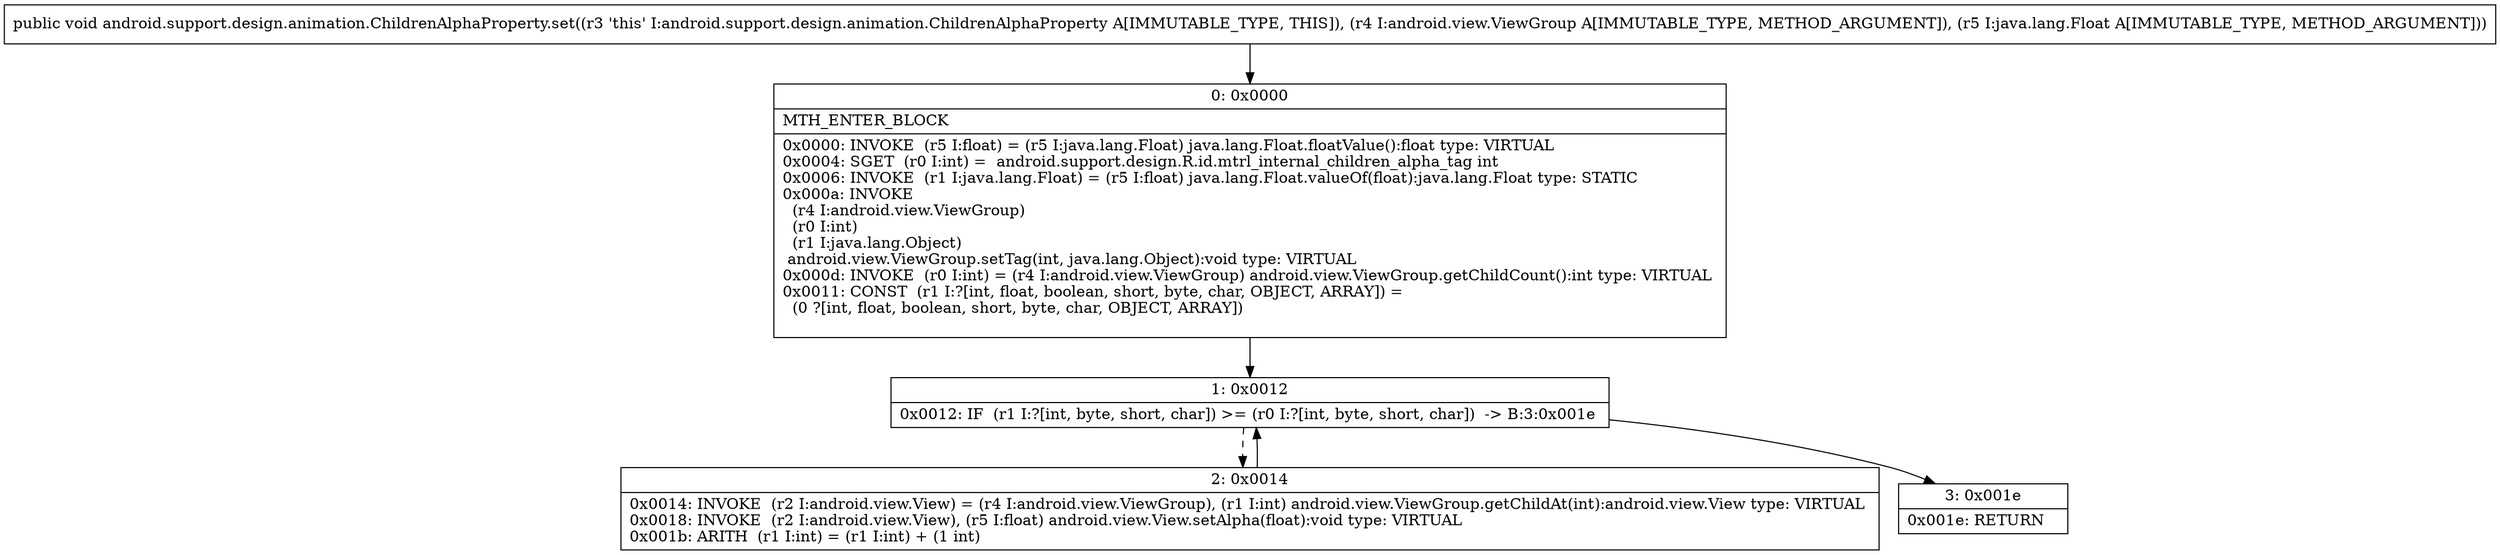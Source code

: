digraph "CFG forandroid.support.design.animation.ChildrenAlphaProperty.set(Landroid\/view\/ViewGroup;Ljava\/lang\/Float;)V" {
Node_0 [shape=record,label="{0\:\ 0x0000|MTH_ENTER_BLOCK\l|0x0000: INVOKE  (r5 I:float) = (r5 I:java.lang.Float) java.lang.Float.floatValue():float type: VIRTUAL \l0x0004: SGET  (r0 I:int) =  android.support.design.R.id.mtrl_internal_children_alpha_tag int \l0x0006: INVOKE  (r1 I:java.lang.Float) = (r5 I:float) java.lang.Float.valueOf(float):java.lang.Float type: STATIC \l0x000a: INVOKE  \l  (r4 I:android.view.ViewGroup)\l  (r0 I:int)\l  (r1 I:java.lang.Object)\l android.view.ViewGroup.setTag(int, java.lang.Object):void type: VIRTUAL \l0x000d: INVOKE  (r0 I:int) = (r4 I:android.view.ViewGroup) android.view.ViewGroup.getChildCount():int type: VIRTUAL \l0x0011: CONST  (r1 I:?[int, float, boolean, short, byte, char, OBJECT, ARRAY]) = \l  (0 ?[int, float, boolean, short, byte, char, OBJECT, ARRAY])\l \l}"];
Node_1 [shape=record,label="{1\:\ 0x0012|0x0012: IF  (r1 I:?[int, byte, short, char]) \>= (r0 I:?[int, byte, short, char])  \-\> B:3:0x001e \l}"];
Node_2 [shape=record,label="{2\:\ 0x0014|0x0014: INVOKE  (r2 I:android.view.View) = (r4 I:android.view.ViewGroup), (r1 I:int) android.view.ViewGroup.getChildAt(int):android.view.View type: VIRTUAL \l0x0018: INVOKE  (r2 I:android.view.View), (r5 I:float) android.view.View.setAlpha(float):void type: VIRTUAL \l0x001b: ARITH  (r1 I:int) = (r1 I:int) + (1 int) \l}"];
Node_3 [shape=record,label="{3\:\ 0x001e|0x001e: RETURN   \l}"];
MethodNode[shape=record,label="{public void android.support.design.animation.ChildrenAlphaProperty.set((r3 'this' I:android.support.design.animation.ChildrenAlphaProperty A[IMMUTABLE_TYPE, THIS]), (r4 I:android.view.ViewGroup A[IMMUTABLE_TYPE, METHOD_ARGUMENT]), (r5 I:java.lang.Float A[IMMUTABLE_TYPE, METHOD_ARGUMENT])) }"];
MethodNode -> Node_0;
Node_0 -> Node_1;
Node_1 -> Node_2[style=dashed];
Node_1 -> Node_3;
Node_2 -> Node_1;
}

